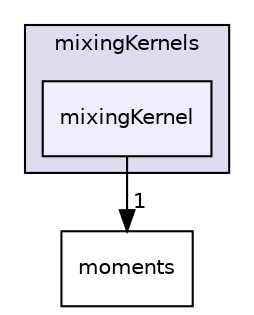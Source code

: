 digraph "mixingKernel" {
  bgcolor=transparent;
  compound=true
  node [ fontsize="10", fontname="Helvetica"];
  edge [ labelfontsize="10", labelfontname="Helvetica"];
  subgraph clusterdir_59c2c0be88902734948c694706404395 {
    graph [ bgcolor="#ddddee", pencolor="black", label="mixingKernels" fontname="Helvetica", fontsize="10", URL="dir_59c2c0be88902734948c694706404395.html"]
  dir_5b2311dddb8d1d4e27493a6b3d60ef15 [shape=box, label="mixingKernel", style="filled", fillcolor="#eeeeff", pencolor="black", URL="dir_5b2311dddb8d1d4e27493a6b3d60ef15.html"];
  }
  dir_17a6c3d0f5fde6543c26c10fa938ae5d [shape=box label="moments" URL="dir_17a6c3d0f5fde6543c26c10fa938ae5d.html"];
  dir_5b2311dddb8d1d4e27493a6b3d60ef15->dir_17a6c3d0f5fde6543c26c10fa938ae5d [headlabel="1", labeldistance=1.5 headhref="dir_000232_000237.html"];
}

